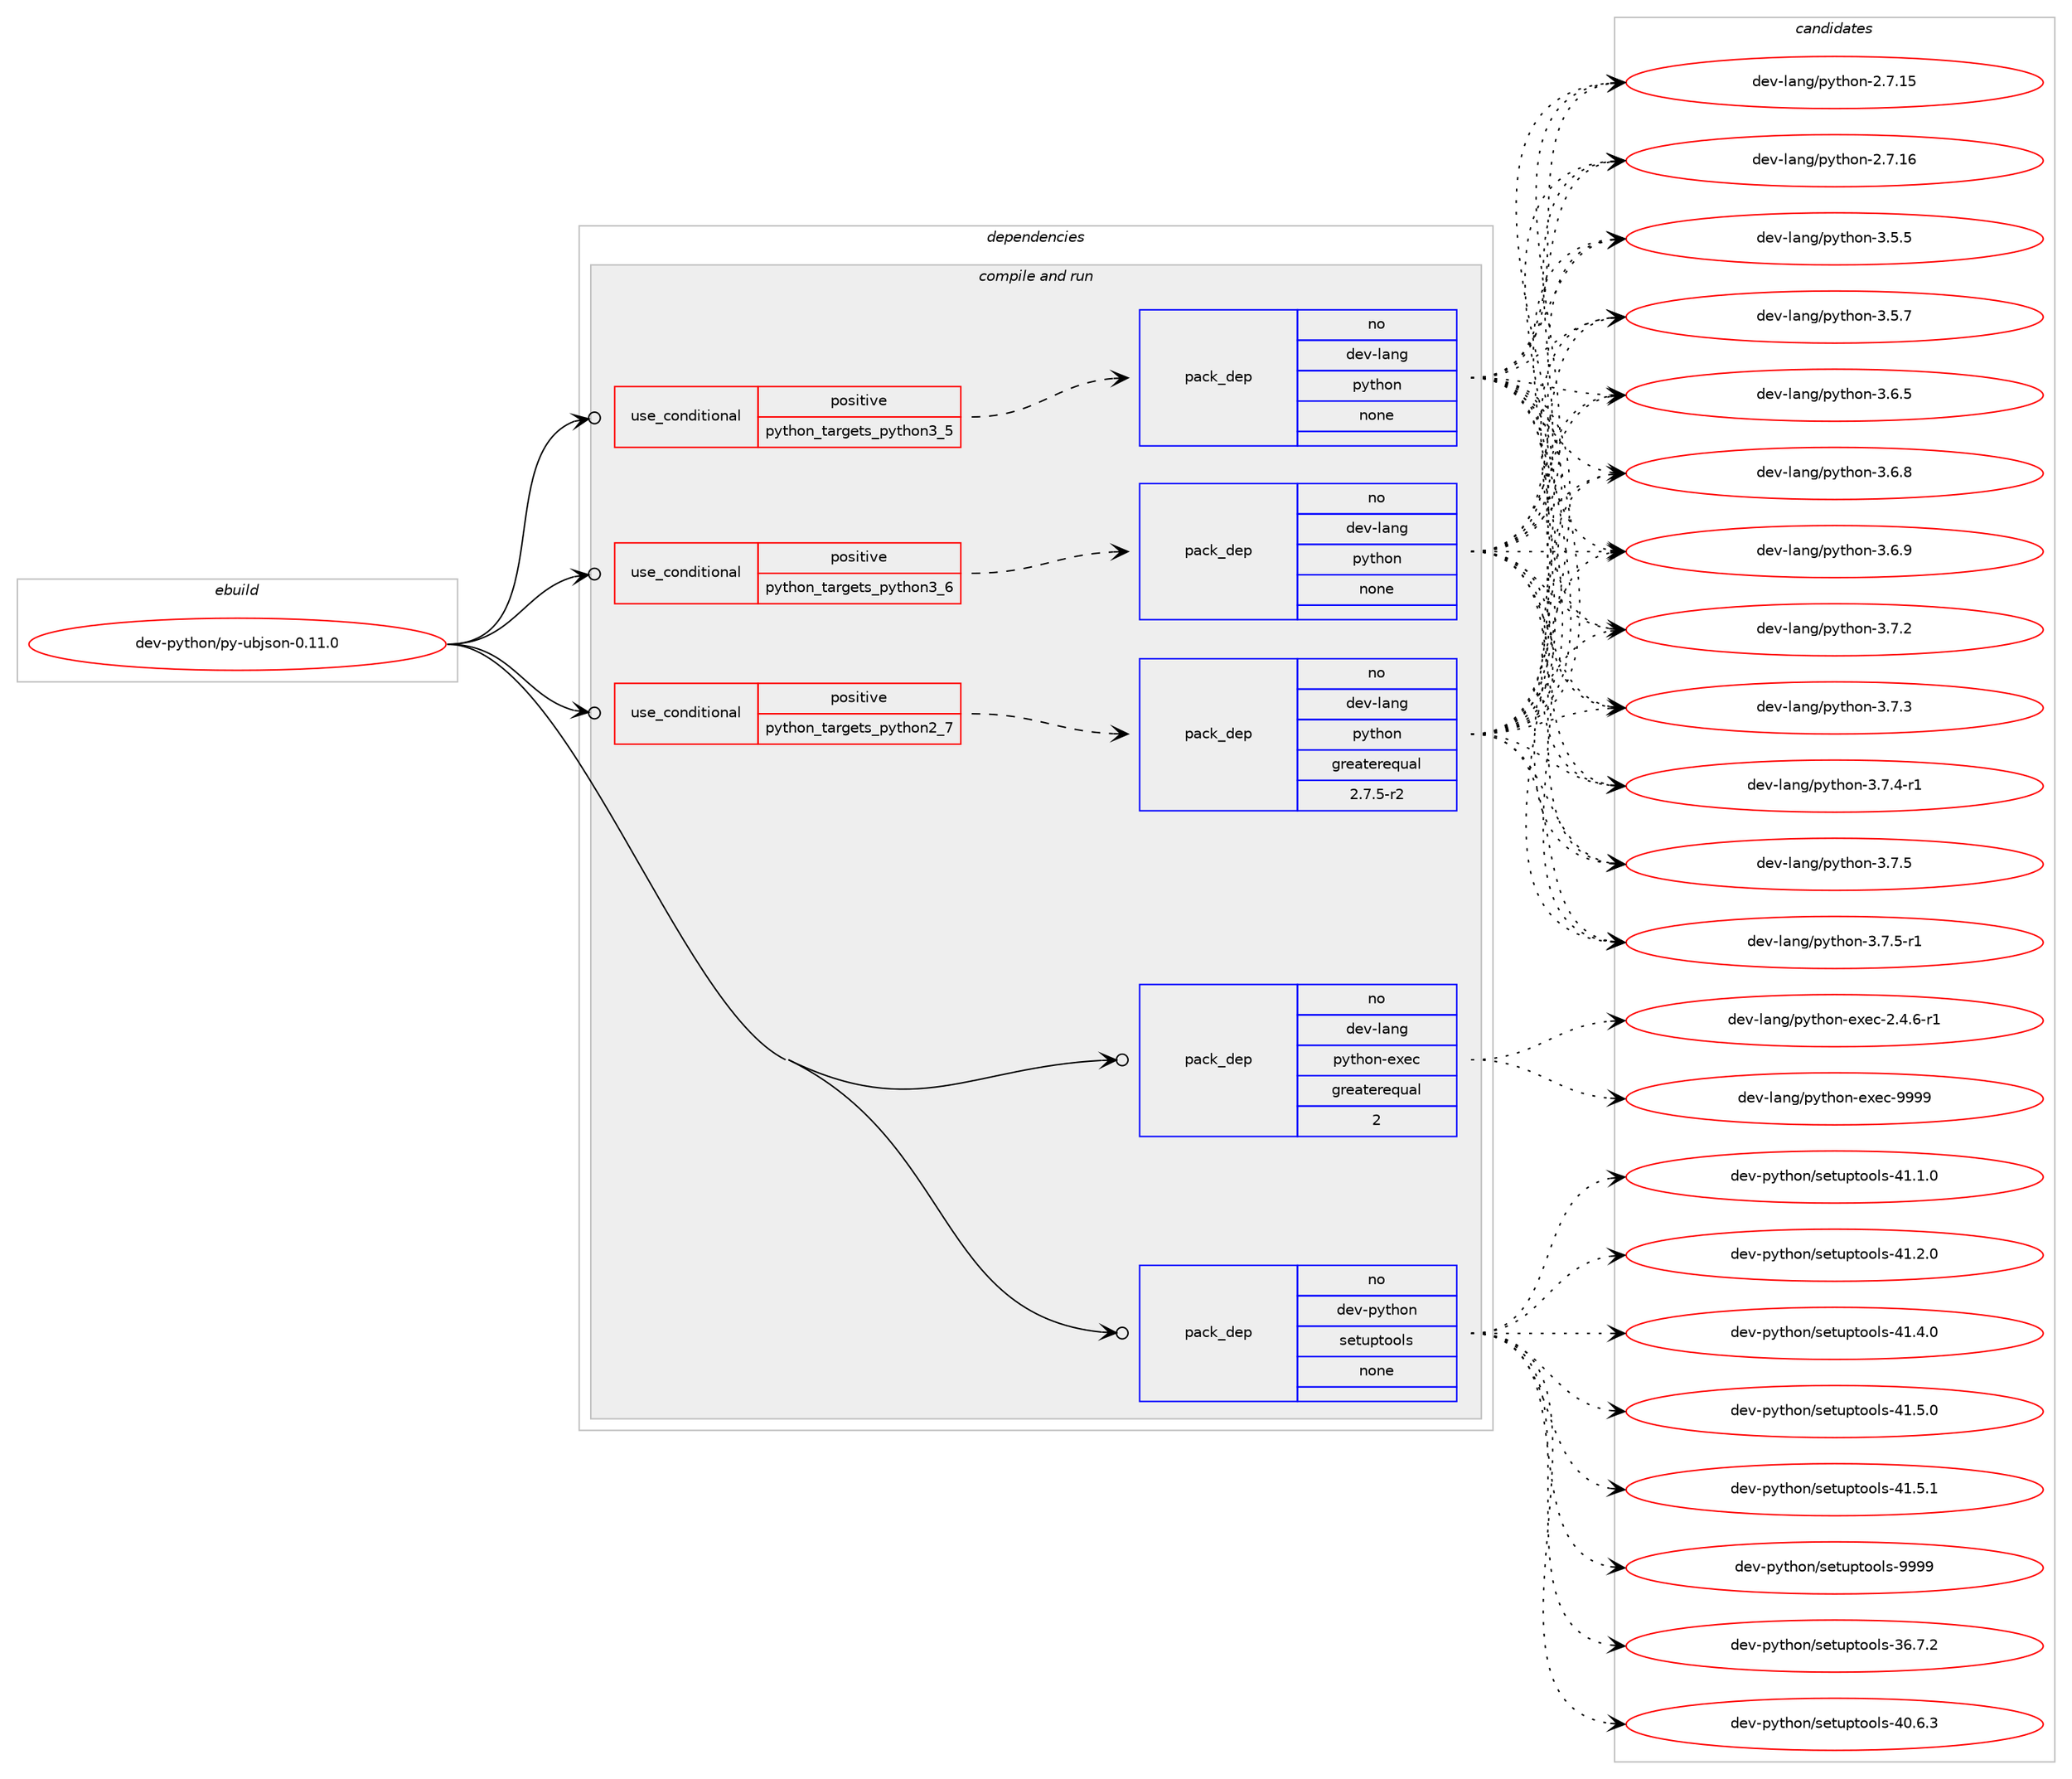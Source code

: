 digraph prolog {

# *************
# Graph options
# *************

newrank=true;
concentrate=true;
compound=true;
graph [rankdir=LR,fontname=Helvetica,fontsize=10,ranksep=1.5];#, ranksep=2.5, nodesep=0.2];
edge  [arrowhead=vee];
node  [fontname=Helvetica,fontsize=10];

# **********
# The ebuild
# **********

subgraph cluster_leftcol {
color=gray;
rank=same;
label=<<i>ebuild</i>>;
id [label="dev-python/py-ubjson-0.11.0", color=red, width=4, href="../dev-python/py-ubjson-0.11.0.svg"];
}

# ****************
# The dependencies
# ****************

subgraph cluster_midcol {
color=gray;
label=<<i>dependencies</i>>;
subgraph cluster_compile {
fillcolor="#eeeeee";
style=filled;
label=<<i>compile</i>>;
}
subgraph cluster_compileandrun {
fillcolor="#eeeeee";
style=filled;
label=<<i>compile and run</i>>;
subgraph cond145193 {
dependency623858 [label=<<TABLE BORDER="0" CELLBORDER="1" CELLSPACING="0" CELLPADDING="4"><TR><TD ROWSPAN="3" CELLPADDING="10">use_conditional</TD></TR><TR><TD>positive</TD></TR><TR><TD>python_targets_python2_7</TD></TR></TABLE>>, shape=none, color=red];
subgraph pack466821 {
dependency623859 [label=<<TABLE BORDER="0" CELLBORDER="1" CELLSPACING="0" CELLPADDING="4" WIDTH="220"><TR><TD ROWSPAN="6" CELLPADDING="30">pack_dep</TD></TR><TR><TD WIDTH="110">no</TD></TR><TR><TD>dev-lang</TD></TR><TR><TD>python</TD></TR><TR><TD>greaterequal</TD></TR><TR><TD>2.7.5-r2</TD></TR></TABLE>>, shape=none, color=blue];
}
dependency623858:e -> dependency623859:w [weight=20,style="dashed",arrowhead="vee"];
}
id:e -> dependency623858:w [weight=20,style="solid",arrowhead="odotvee"];
subgraph cond145194 {
dependency623860 [label=<<TABLE BORDER="0" CELLBORDER="1" CELLSPACING="0" CELLPADDING="4"><TR><TD ROWSPAN="3" CELLPADDING="10">use_conditional</TD></TR><TR><TD>positive</TD></TR><TR><TD>python_targets_python3_5</TD></TR></TABLE>>, shape=none, color=red];
subgraph pack466822 {
dependency623861 [label=<<TABLE BORDER="0" CELLBORDER="1" CELLSPACING="0" CELLPADDING="4" WIDTH="220"><TR><TD ROWSPAN="6" CELLPADDING="30">pack_dep</TD></TR><TR><TD WIDTH="110">no</TD></TR><TR><TD>dev-lang</TD></TR><TR><TD>python</TD></TR><TR><TD>none</TD></TR><TR><TD></TD></TR></TABLE>>, shape=none, color=blue];
}
dependency623860:e -> dependency623861:w [weight=20,style="dashed",arrowhead="vee"];
}
id:e -> dependency623860:w [weight=20,style="solid",arrowhead="odotvee"];
subgraph cond145195 {
dependency623862 [label=<<TABLE BORDER="0" CELLBORDER="1" CELLSPACING="0" CELLPADDING="4"><TR><TD ROWSPAN="3" CELLPADDING="10">use_conditional</TD></TR><TR><TD>positive</TD></TR><TR><TD>python_targets_python3_6</TD></TR></TABLE>>, shape=none, color=red];
subgraph pack466823 {
dependency623863 [label=<<TABLE BORDER="0" CELLBORDER="1" CELLSPACING="0" CELLPADDING="4" WIDTH="220"><TR><TD ROWSPAN="6" CELLPADDING="30">pack_dep</TD></TR><TR><TD WIDTH="110">no</TD></TR><TR><TD>dev-lang</TD></TR><TR><TD>python</TD></TR><TR><TD>none</TD></TR><TR><TD></TD></TR></TABLE>>, shape=none, color=blue];
}
dependency623862:e -> dependency623863:w [weight=20,style="dashed",arrowhead="vee"];
}
id:e -> dependency623862:w [weight=20,style="solid",arrowhead="odotvee"];
subgraph pack466824 {
dependency623864 [label=<<TABLE BORDER="0" CELLBORDER="1" CELLSPACING="0" CELLPADDING="4" WIDTH="220"><TR><TD ROWSPAN="6" CELLPADDING="30">pack_dep</TD></TR><TR><TD WIDTH="110">no</TD></TR><TR><TD>dev-lang</TD></TR><TR><TD>python-exec</TD></TR><TR><TD>greaterequal</TD></TR><TR><TD>2</TD></TR></TABLE>>, shape=none, color=blue];
}
id:e -> dependency623864:w [weight=20,style="solid",arrowhead="odotvee"];
subgraph pack466825 {
dependency623865 [label=<<TABLE BORDER="0" CELLBORDER="1" CELLSPACING="0" CELLPADDING="4" WIDTH="220"><TR><TD ROWSPAN="6" CELLPADDING="30">pack_dep</TD></TR><TR><TD WIDTH="110">no</TD></TR><TR><TD>dev-python</TD></TR><TR><TD>setuptools</TD></TR><TR><TD>none</TD></TR><TR><TD></TD></TR></TABLE>>, shape=none, color=blue];
}
id:e -> dependency623865:w [weight=20,style="solid",arrowhead="odotvee"];
}
subgraph cluster_run {
fillcolor="#eeeeee";
style=filled;
label=<<i>run</i>>;
}
}

# **************
# The candidates
# **************

subgraph cluster_choices {
rank=same;
color=gray;
label=<<i>candidates</i>>;

subgraph choice466821 {
color=black;
nodesep=1;
choice10010111845108971101034711212111610411111045504655464953 [label="dev-lang/python-2.7.15", color=red, width=4,href="../dev-lang/python-2.7.15.svg"];
choice10010111845108971101034711212111610411111045504655464954 [label="dev-lang/python-2.7.16", color=red, width=4,href="../dev-lang/python-2.7.16.svg"];
choice100101118451089711010347112121116104111110455146534653 [label="dev-lang/python-3.5.5", color=red, width=4,href="../dev-lang/python-3.5.5.svg"];
choice100101118451089711010347112121116104111110455146534655 [label="dev-lang/python-3.5.7", color=red, width=4,href="../dev-lang/python-3.5.7.svg"];
choice100101118451089711010347112121116104111110455146544653 [label="dev-lang/python-3.6.5", color=red, width=4,href="../dev-lang/python-3.6.5.svg"];
choice100101118451089711010347112121116104111110455146544656 [label="dev-lang/python-3.6.8", color=red, width=4,href="../dev-lang/python-3.6.8.svg"];
choice100101118451089711010347112121116104111110455146544657 [label="dev-lang/python-3.6.9", color=red, width=4,href="../dev-lang/python-3.6.9.svg"];
choice100101118451089711010347112121116104111110455146554650 [label="dev-lang/python-3.7.2", color=red, width=4,href="../dev-lang/python-3.7.2.svg"];
choice100101118451089711010347112121116104111110455146554651 [label="dev-lang/python-3.7.3", color=red, width=4,href="../dev-lang/python-3.7.3.svg"];
choice1001011184510897110103471121211161041111104551465546524511449 [label="dev-lang/python-3.7.4-r1", color=red, width=4,href="../dev-lang/python-3.7.4-r1.svg"];
choice100101118451089711010347112121116104111110455146554653 [label="dev-lang/python-3.7.5", color=red, width=4,href="../dev-lang/python-3.7.5.svg"];
choice1001011184510897110103471121211161041111104551465546534511449 [label="dev-lang/python-3.7.5-r1", color=red, width=4,href="../dev-lang/python-3.7.5-r1.svg"];
dependency623859:e -> choice10010111845108971101034711212111610411111045504655464953:w [style=dotted,weight="100"];
dependency623859:e -> choice10010111845108971101034711212111610411111045504655464954:w [style=dotted,weight="100"];
dependency623859:e -> choice100101118451089711010347112121116104111110455146534653:w [style=dotted,weight="100"];
dependency623859:e -> choice100101118451089711010347112121116104111110455146534655:w [style=dotted,weight="100"];
dependency623859:e -> choice100101118451089711010347112121116104111110455146544653:w [style=dotted,weight="100"];
dependency623859:e -> choice100101118451089711010347112121116104111110455146544656:w [style=dotted,weight="100"];
dependency623859:e -> choice100101118451089711010347112121116104111110455146544657:w [style=dotted,weight="100"];
dependency623859:e -> choice100101118451089711010347112121116104111110455146554650:w [style=dotted,weight="100"];
dependency623859:e -> choice100101118451089711010347112121116104111110455146554651:w [style=dotted,weight="100"];
dependency623859:e -> choice1001011184510897110103471121211161041111104551465546524511449:w [style=dotted,weight="100"];
dependency623859:e -> choice100101118451089711010347112121116104111110455146554653:w [style=dotted,weight="100"];
dependency623859:e -> choice1001011184510897110103471121211161041111104551465546534511449:w [style=dotted,weight="100"];
}
subgraph choice466822 {
color=black;
nodesep=1;
choice10010111845108971101034711212111610411111045504655464953 [label="dev-lang/python-2.7.15", color=red, width=4,href="../dev-lang/python-2.7.15.svg"];
choice10010111845108971101034711212111610411111045504655464954 [label="dev-lang/python-2.7.16", color=red, width=4,href="../dev-lang/python-2.7.16.svg"];
choice100101118451089711010347112121116104111110455146534653 [label="dev-lang/python-3.5.5", color=red, width=4,href="../dev-lang/python-3.5.5.svg"];
choice100101118451089711010347112121116104111110455146534655 [label="dev-lang/python-3.5.7", color=red, width=4,href="../dev-lang/python-3.5.7.svg"];
choice100101118451089711010347112121116104111110455146544653 [label="dev-lang/python-3.6.5", color=red, width=4,href="../dev-lang/python-3.6.5.svg"];
choice100101118451089711010347112121116104111110455146544656 [label="dev-lang/python-3.6.8", color=red, width=4,href="../dev-lang/python-3.6.8.svg"];
choice100101118451089711010347112121116104111110455146544657 [label="dev-lang/python-3.6.9", color=red, width=4,href="../dev-lang/python-3.6.9.svg"];
choice100101118451089711010347112121116104111110455146554650 [label="dev-lang/python-3.7.2", color=red, width=4,href="../dev-lang/python-3.7.2.svg"];
choice100101118451089711010347112121116104111110455146554651 [label="dev-lang/python-3.7.3", color=red, width=4,href="../dev-lang/python-3.7.3.svg"];
choice1001011184510897110103471121211161041111104551465546524511449 [label="dev-lang/python-3.7.4-r1", color=red, width=4,href="../dev-lang/python-3.7.4-r1.svg"];
choice100101118451089711010347112121116104111110455146554653 [label="dev-lang/python-3.7.5", color=red, width=4,href="../dev-lang/python-3.7.5.svg"];
choice1001011184510897110103471121211161041111104551465546534511449 [label="dev-lang/python-3.7.5-r1", color=red, width=4,href="../dev-lang/python-3.7.5-r1.svg"];
dependency623861:e -> choice10010111845108971101034711212111610411111045504655464953:w [style=dotted,weight="100"];
dependency623861:e -> choice10010111845108971101034711212111610411111045504655464954:w [style=dotted,weight="100"];
dependency623861:e -> choice100101118451089711010347112121116104111110455146534653:w [style=dotted,weight="100"];
dependency623861:e -> choice100101118451089711010347112121116104111110455146534655:w [style=dotted,weight="100"];
dependency623861:e -> choice100101118451089711010347112121116104111110455146544653:w [style=dotted,weight="100"];
dependency623861:e -> choice100101118451089711010347112121116104111110455146544656:w [style=dotted,weight="100"];
dependency623861:e -> choice100101118451089711010347112121116104111110455146544657:w [style=dotted,weight="100"];
dependency623861:e -> choice100101118451089711010347112121116104111110455146554650:w [style=dotted,weight="100"];
dependency623861:e -> choice100101118451089711010347112121116104111110455146554651:w [style=dotted,weight="100"];
dependency623861:e -> choice1001011184510897110103471121211161041111104551465546524511449:w [style=dotted,weight="100"];
dependency623861:e -> choice100101118451089711010347112121116104111110455146554653:w [style=dotted,weight="100"];
dependency623861:e -> choice1001011184510897110103471121211161041111104551465546534511449:w [style=dotted,weight="100"];
}
subgraph choice466823 {
color=black;
nodesep=1;
choice10010111845108971101034711212111610411111045504655464953 [label="dev-lang/python-2.7.15", color=red, width=4,href="../dev-lang/python-2.7.15.svg"];
choice10010111845108971101034711212111610411111045504655464954 [label="dev-lang/python-2.7.16", color=red, width=4,href="../dev-lang/python-2.7.16.svg"];
choice100101118451089711010347112121116104111110455146534653 [label="dev-lang/python-3.5.5", color=red, width=4,href="../dev-lang/python-3.5.5.svg"];
choice100101118451089711010347112121116104111110455146534655 [label="dev-lang/python-3.5.7", color=red, width=4,href="../dev-lang/python-3.5.7.svg"];
choice100101118451089711010347112121116104111110455146544653 [label="dev-lang/python-3.6.5", color=red, width=4,href="../dev-lang/python-3.6.5.svg"];
choice100101118451089711010347112121116104111110455146544656 [label="dev-lang/python-3.6.8", color=red, width=4,href="../dev-lang/python-3.6.8.svg"];
choice100101118451089711010347112121116104111110455146544657 [label="dev-lang/python-3.6.9", color=red, width=4,href="../dev-lang/python-3.6.9.svg"];
choice100101118451089711010347112121116104111110455146554650 [label="dev-lang/python-3.7.2", color=red, width=4,href="../dev-lang/python-3.7.2.svg"];
choice100101118451089711010347112121116104111110455146554651 [label="dev-lang/python-3.7.3", color=red, width=4,href="../dev-lang/python-3.7.3.svg"];
choice1001011184510897110103471121211161041111104551465546524511449 [label="dev-lang/python-3.7.4-r1", color=red, width=4,href="../dev-lang/python-3.7.4-r1.svg"];
choice100101118451089711010347112121116104111110455146554653 [label="dev-lang/python-3.7.5", color=red, width=4,href="../dev-lang/python-3.7.5.svg"];
choice1001011184510897110103471121211161041111104551465546534511449 [label="dev-lang/python-3.7.5-r1", color=red, width=4,href="../dev-lang/python-3.7.5-r1.svg"];
dependency623863:e -> choice10010111845108971101034711212111610411111045504655464953:w [style=dotted,weight="100"];
dependency623863:e -> choice10010111845108971101034711212111610411111045504655464954:w [style=dotted,weight="100"];
dependency623863:e -> choice100101118451089711010347112121116104111110455146534653:w [style=dotted,weight="100"];
dependency623863:e -> choice100101118451089711010347112121116104111110455146534655:w [style=dotted,weight="100"];
dependency623863:e -> choice100101118451089711010347112121116104111110455146544653:w [style=dotted,weight="100"];
dependency623863:e -> choice100101118451089711010347112121116104111110455146544656:w [style=dotted,weight="100"];
dependency623863:e -> choice100101118451089711010347112121116104111110455146544657:w [style=dotted,weight="100"];
dependency623863:e -> choice100101118451089711010347112121116104111110455146554650:w [style=dotted,weight="100"];
dependency623863:e -> choice100101118451089711010347112121116104111110455146554651:w [style=dotted,weight="100"];
dependency623863:e -> choice1001011184510897110103471121211161041111104551465546524511449:w [style=dotted,weight="100"];
dependency623863:e -> choice100101118451089711010347112121116104111110455146554653:w [style=dotted,weight="100"];
dependency623863:e -> choice1001011184510897110103471121211161041111104551465546534511449:w [style=dotted,weight="100"];
}
subgraph choice466824 {
color=black;
nodesep=1;
choice10010111845108971101034711212111610411111045101120101994550465246544511449 [label="dev-lang/python-exec-2.4.6-r1", color=red, width=4,href="../dev-lang/python-exec-2.4.6-r1.svg"];
choice10010111845108971101034711212111610411111045101120101994557575757 [label="dev-lang/python-exec-9999", color=red, width=4,href="../dev-lang/python-exec-9999.svg"];
dependency623864:e -> choice10010111845108971101034711212111610411111045101120101994550465246544511449:w [style=dotted,weight="100"];
dependency623864:e -> choice10010111845108971101034711212111610411111045101120101994557575757:w [style=dotted,weight="100"];
}
subgraph choice466825 {
color=black;
nodesep=1;
choice100101118451121211161041111104711510111611711211611111110811545515446554650 [label="dev-python/setuptools-36.7.2", color=red, width=4,href="../dev-python/setuptools-36.7.2.svg"];
choice100101118451121211161041111104711510111611711211611111110811545524846544651 [label="dev-python/setuptools-40.6.3", color=red, width=4,href="../dev-python/setuptools-40.6.3.svg"];
choice100101118451121211161041111104711510111611711211611111110811545524946494648 [label="dev-python/setuptools-41.1.0", color=red, width=4,href="../dev-python/setuptools-41.1.0.svg"];
choice100101118451121211161041111104711510111611711211611111110811545524946504648 [label="dev-python/setuptools-41.2.0", color=red, width=4,href="../dev-python/setuptools-41.2.0.svg"];
choice100101118451121211161041111104711510111611711211611111110811545524946524648 [label="dev-python/setuptools-41.4.0", color=red, width=4,href="../dev-python/setuptools-41.4.0.svg"];
choice100101118451121211161041111104711510111611711211611111110811545524946534648 [label="dev-python/setuptools-41.5.0", color=red, width=4,href="../dev-python/setuptools-41.5.0.svg"];
choice100101118451121211161041111104711510111611711211611111110811545524946534649 [label="dev-python/setuptools-41.5.1", color=red, width=4,href="../dev-python/setuptools-41.5.1.svg"];
choice10010111845112121116104111110471151011161171121161111111081154557575757 [label="dev-python/setuptools-9999", color=red, width=4,href="../dev-python/setuptools-9999.svg"];
dependency623865:e -> choice100101118451121211161041111104711510111611711211611111110811545515446554650:w [style=dotted,weight="100"];
dependency623865:e -> choice100101118451121211161041111104711510111611711211611111110811545524846544651:w [style=dotted,weight="100"];
dependency623865:e -> choice100101118451121211161041111104711510111611711211611111110811545524946494648:w [style=dotted,weight="100"];
dependency623865:e -> choice100101118451121211161041111104711510111611711211611111110811545524946504648:w [style=dotted,weight="100"];
dependency623865:e -> choice100101118451121211161041111104711510111611711211611111110811545524946524648:w [style=dotted,weight="100"];
dependency623865:e -> choice100101118451121211161041111104711510111611711211611111110811545524946534648:w [style=dotted,weight="100"];
dependency623865:e -> choice100101118451121211161041111104711510111611711211611111110811545524946534649:w [style=dotted,weight="100"];
dependency623865:e -> choice10010111845112121116104111110471151011161171121161111111081154557575757:w [style=dotted,weight="100"];
}
}

}
